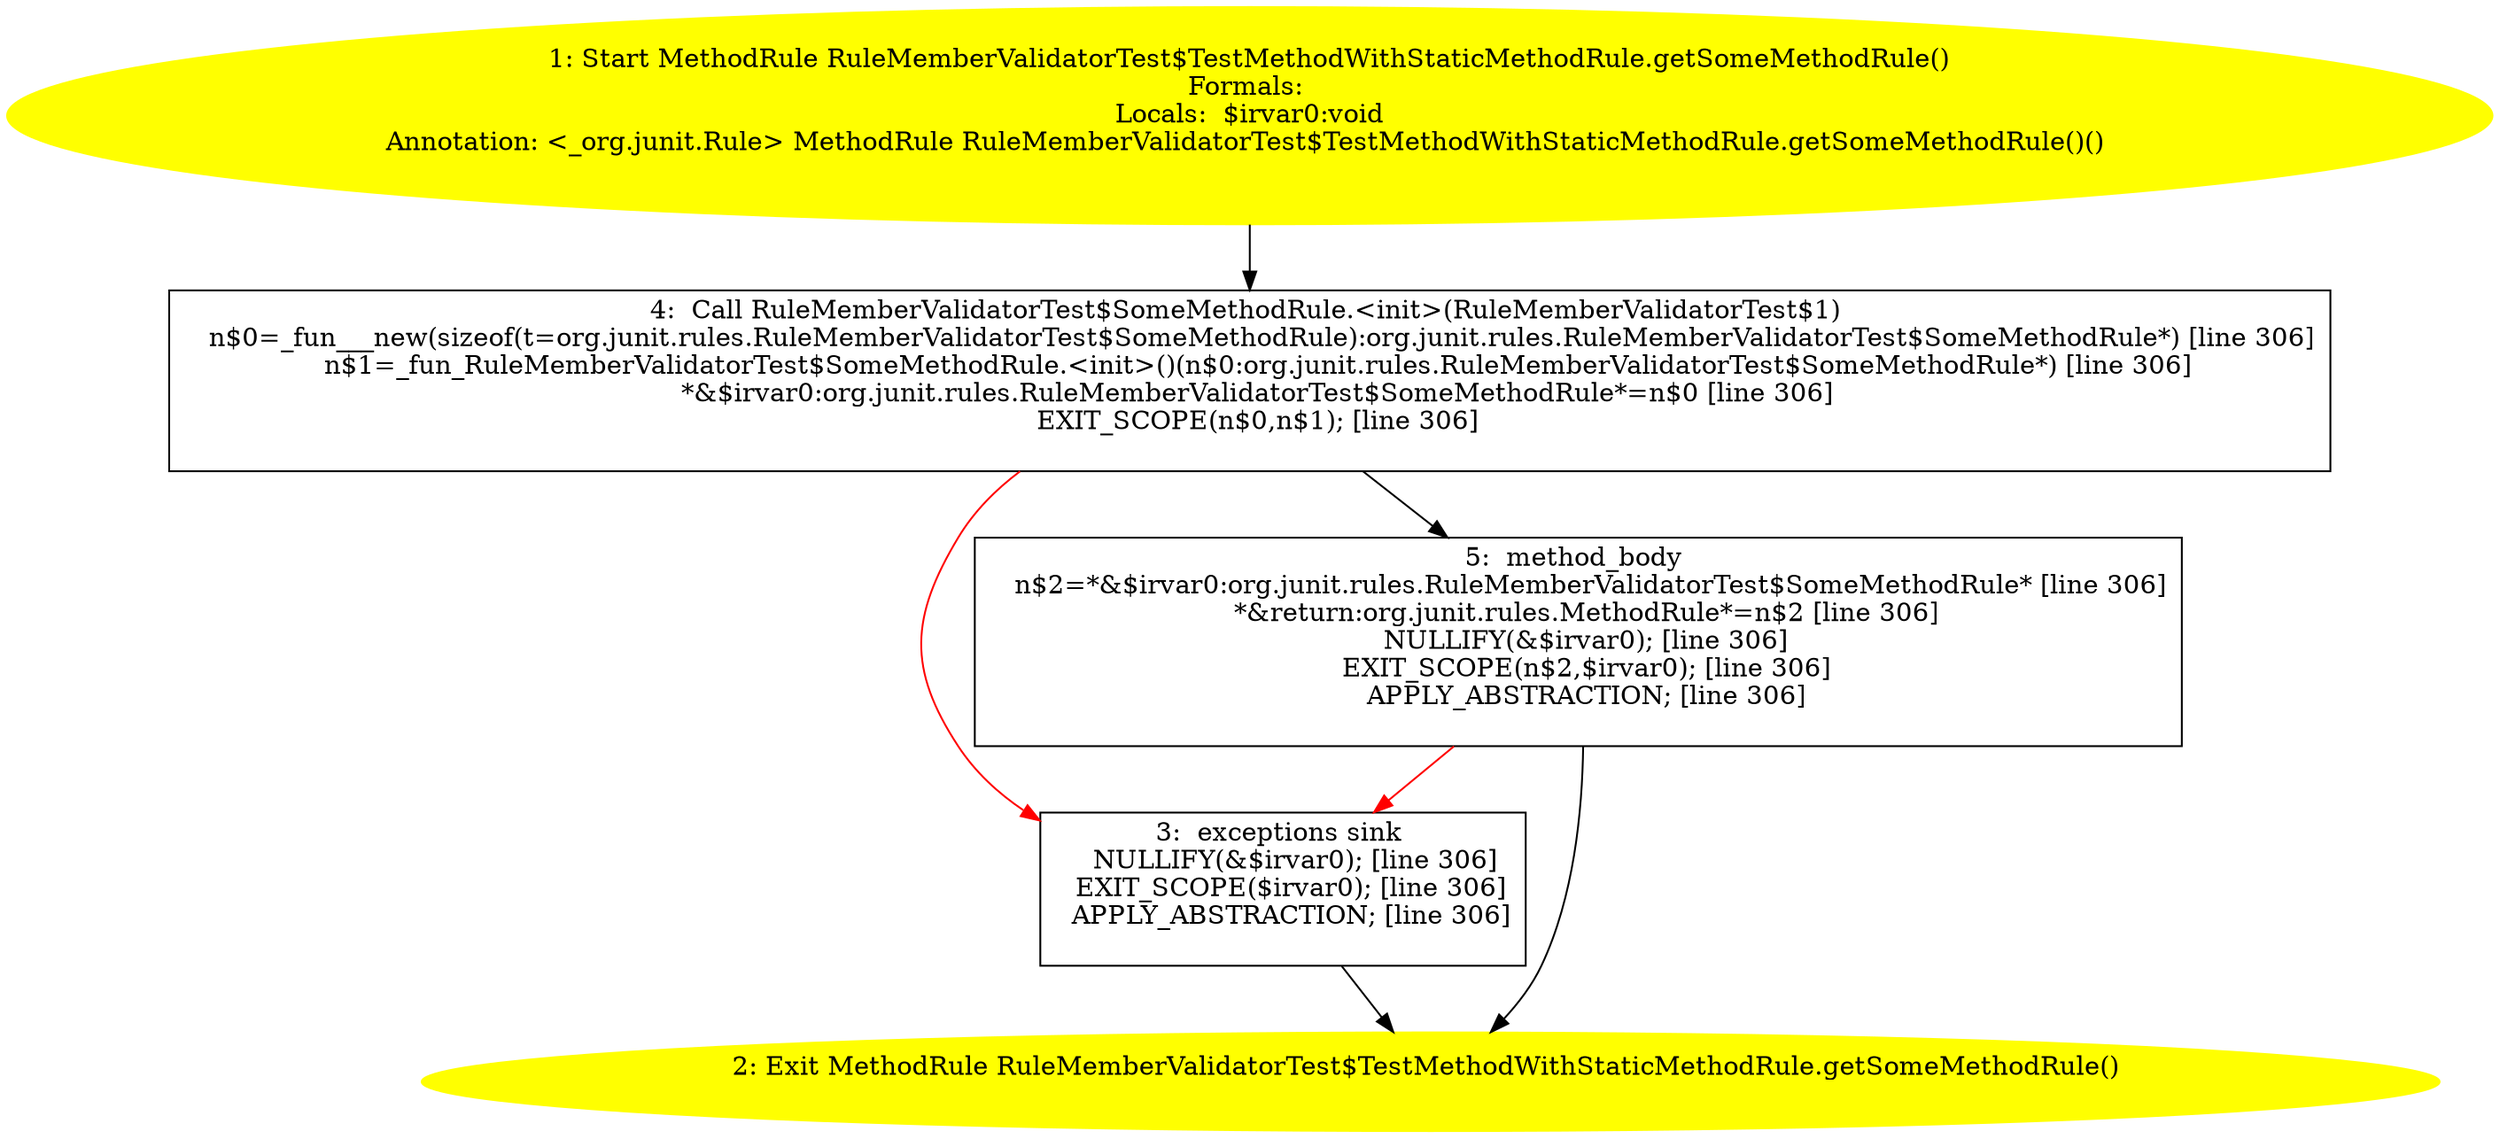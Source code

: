 /* @generated */
digraph cfg {
"org.junit.rules.RuleMemberValidatorTest$TestMethodWithStaticMethodRule.getSomeMethodRule():org.junit.3e10ddf3e0320c39e2507c525a9614c0_1" [label="1: Start MethodRule RuleMemberValidatorTest$TestMethodWithStaticMethodRule.getSomeMethodRule()\nFormals: \nLocals:  $irvar0:void\nAnnotation: <_org.junit.Rule> MethodRule RuleMemberValidatorTest$TestMethodWithStaticMethodRule.getSomeMethodRule()() \n  " color=yellow style=filled]
	

	 "org.junit.rules.RuleMemberValidatorTest$TestMethodWithStaticMethodRule.getSomeMethodRule():org.junit.3e10ddf3e0320c39e2507c525a9614c0_1" -> "org.junit.rules.RuleMemberValidatorTest$TestMethodWithStaticMethodRule.getSomeMethodRule():org.junit.3e10ddf3e0320c39e2507c525a9614c0_4" ;
"org.junit.rules.RuleMemberValidatorTest$TestMethodWithStaticMethodRule.getSomeMethodRule():org.junit.3e10ddf3e0320c39e2507c525a9614c0_2" [label="2: Exit MethodRule RuleMemberValidatorTest$TestMethodWithStaticMethodRule.getSomeMethodRule() \n  " color=yellow style=filled]
	

"org.junit.rules.RuleMemberValidatorTest$TestMethodWithStaticMethodRule.getSomeMethodRule():org.junit.3e10ddf3e0320c39e2507c525a9614c0_3" [label="3:  exceptions sink \n   NULLIFY(&$irvar0); [line 306]\n  EXIT_SCOPE($irvar0); [line 306]\n  APPLY_ABSTRACTION; [line 306]\n " shape="box"]
	

	 "org.junit.rules.RuleMemberValidatorTest$TestMethodWithStaticMethodRule.getSomeMethodRule():org.junit.3e10ddf3e0320c39e2507c525a9614c0_3" -> "org.junit.rules.RuleMemberValidatorTest$TestMethodWithStaticMethodRule.getSomeMethodRule():org.junit.3e10ddf3e0320c39e2507c525a9614c0_2" ;
"org.junit.rules.RuleMemberValidatorTest$TestMethodWithStaticMethodRule.getSomeMethodRule():org.junit.3e10ddf3e0320c39e2507c525a9614c0_4" [label="4:  Call RuleMemberValidatorTest$SomeMethodRule.<init>(RuleMemberValidatorTest$1) \n   n$0=_fun___new(sizeof(t=org.junit.rules.RuleMemberValidatorTest$SomeMethodRule):org.junit.rules.RuleMemberValidatorTest$SomeMethodRule*) [line 306]\n  n$1=_fun_RuleMemberValidatorTest$SomeMethodRule.<init>()(n$0:org.junit.rules.RuleMemberValidatorTest$SomeMethodRule*) [line 306]\n  *&$irvar0:org.junit.rules.RuleMemberValidatorTest$SomeMethodRule*=n$0 [line 306]\n  EXIT_SCOPE(n$0,n$1); [line 306]\n " shape="box"]
	

	 "org.junit.rules.RuleMemberValidatorTest$TestMethodWithStaticMethodRule.getSomeMethodRule():org.junit.3e10ddf3e0320c39e2507c525a9614c0_4" -> "org.junit.rules.RuleMemberValidatorTest$TestMethodWithStaticMethodRule.getSomeMethodRule():org.junit.3e10ddf3e0320c39e2507c525a9614c0_5" ;
	 "org.junit.rules.RuleMemberValidatorTest$TestMethodWithStaticMethodRule.getSomeMethodRule():org.junit.3e10ddf3e0320c39e2507c525a9614c0_4" -> "org.junit.rules.RuleMemberValidatorTest$TestMethodWithStaticMethodRule.getSomeMethodRule():org.junit.3e10ddf3e0320c39e2507c525a9614c0_3" [color="red" ];
"org.junit.rules.RuleMemberValidatorTest$TestMethodWithStaticMethodRule.getSomeMethodRule():org.junit.3e10ddf3e0320c39e2507c525a9614c0_5" [label="5:  method_body \n   n$2=*&$irvar0:org.junit.rules.RuleMemberValidatorTest$SomeMethodRule* [line 306]\n  *&return:org.junit.rules.MethodRule*=n$2 [line 306]\n  NULLIFY(&$irvar0); [line 306]\n  EXIT_SCOPE(n$2,$irvar0); [line 306]\n  APPLY_ABSTRACTION; [line 306]\n " shape="box"]
	

	 "org.junit.rules.RuleMemberValidatorTest$TestMethodWithStaticMethodRule.getSomeMethodRule():org.junit.3e10ddf3e0320c39e2507c525a9614c0_5" -> "org.junit.rules.RuleMemberValidatorTest$TestMethodWithStaticMethodRule.getSomeMethodRule():org.junit.3e10ddf3e0320c39e2507c525a9614c0_2" ;
	 "org.junit.rules.RuleMemberValidatorTest$TestMethodWithStaticMethodRule.getSomeMethodRule():org.junit.3e10ddf3e0320c39e2507c525a9614c0_5" -> "org.junit.rules.RuleMemberValidatorTest$TestMethodWithStaticMethodRule.getSomeMethodRule():org.junit.3e10ddf3e0320c39e2507c525a9614c0_3" [color="red" ];
}

